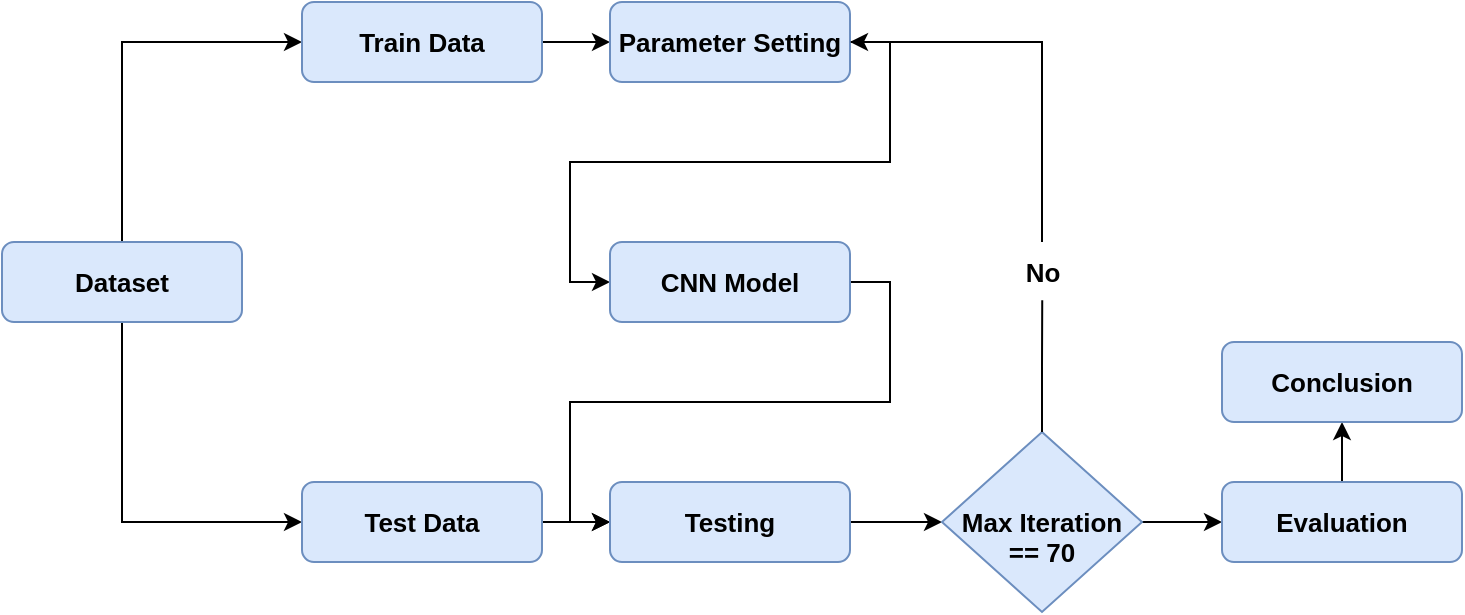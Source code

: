 <mxfile version="20.8.20" type="device"><diagram id="C5RBs43oDa-KdzZeNtuy" name="Page-1"><mxGraphModel dx="836" dy="453" grid="1" gridSize="10" guides="1" tooltips="1" connect="1" arrows="1" fold="1" page="1" pageScale="1" pageWidth="827" pageHeight="1169" math="0" shadow="0"><root><mxCell id="WIyWlLk6GJQsqaUBKTNV-0"/><mxCell id="WIyWlLk6GJQsqaUBKTNV-1" parent="WIyWlLk6GJQsqaUBKTNV-0"/><mxCell id="gFcHW7nini96HJXqUnqt-4" style="edgeStyle=orthogonalEdgeStyle;rounded=0;orthogonalLoop=1;jettySize=auto;html=1;exitX=0.5;exitY=0;exitDx=0;exitDy=0;entryX=0;entryY=0.5;entryDx=0;entryDy=0;" edge="1" parent="WIyWlLk6GJQsqaUBKTNV-1" source="WIyWlLk6GJQsqaUBKTNV-3" target="gFcHW7nini96HJXqUnqt-1"><mxGeometry relative="1" as="geometry"/></mxCell><mxCell id="gFcHW7nini96HJXqUnqt-5" style="edgeStyle=orthogonalEdgeStyle;rounded=0;orthogonalLoop=1;jettySize=auto;html=1;exitX=0.5;exitY=1;exitDx=0;exitDy=0;entryX=0;entryY=0.5;entryDx=0;entryDy=0;" edge="1" parent="WIyWlLk6GJQsqaUBKTNV-1" source="WIyWlLk6GJQsqaUBKTNV-3" target="gFcHW7nini96HJXqUnqt-3"><mxGeometry relative="1" as="geometry"/></mxCell><mxCell id="WIyWlLk6GJQsqaUBKTNV-3" value="&lt;b&gt;&lt;font style=&quot;font-size: 13px;&quot;&gt;Dataset&lt;/font&gt;&lt;/b&gt;" style="rounded=1;whiteSpace=wrap;html=1;fontSize=12;glass=0;strokeWidth=1;shadow=0;fillColor=#dae8fc;strokeColor=#6c8ebf;" parent="WIyWlLk6GJQsqaUBKTNV-1" vertex="1"><mxGeometry x="50" y="240" width="120" height="40" as="geometry"/></mxCell><mxCell id="gFcHW7nini96HJXqUnqt-11" style="edgeStyle=orthogonalEdgeStyle;rounded=0;orthogonalLoop=1;jettySize=auto;html=1;exitX=1;exitY=0.5;exitDx=0;exitDy=0;entryX=0;entryY=0.5;entryDx=0;entryDy=0;" edge="1" parent="WIyWlLk6GJQsqaUBKTNV-1" source="gFcHW7nini96HJXqUnqt-1" target="gFcHW7nini96HJXqUnqt-8"><mxGeometry relative="1" as="geometry"/></mxCell><mxCell id="gFcHW7nini96HJXqUnqt-1" value="&lt;b&gt;&lt;font style=&quot;font-size: 13px;&quot;&gt;Train Data&lt;/font&gt;&lt;/b&gt;" style="rounded=1;whiteSpace=wrap;html=1;fontSize=12;glass=0;strokeWidth=1;shadow=0;fillColor=#dae8fc;strokeColor=#6c8ebf;" vertex="1" parent="WIyWlLk6GJQsqaUBKTNV-1"><mxGeometry x="200" y="120" width="120" height="40" as="geometry"/></mxCell><mxCell id="gFcHW7nini96HJXqUnqt-14" style="edgeStyle=orthogonalEdgeStyle;rounded=0;orthogonalLoop=1;jettySize=auto;html=1;exitX=1;exitY=0.5;exitDx=0;exitDy=0;entryX=0;entryY=0.5;entryDx=0;entryDy=0;" edge="1" parent="WIyWlLk6GJQsqaUBKTNV-1" source="gFcHW7nini96HJXqUnqt-3" target="gFcHW7nini96HJXqUnqt-10"><mxGeometry relative="1" as="geometry"/></mxCell><mxCell id="gFcHW7nini96HJXqUnqt-3" value="&lt;b&gt;&lt;font style=&quot;font-size: 13px;&quot;&gt;Test Data&lt;/font&gt;&lt;/b&gt;" style="rounded=1;whiteSpace=wrap;html=1;fontSize=12;glass=0;strokeWidth=1;shadow=0;fillColor=#dae8fc;strokeColor=#6c8ebf;" vertex="1" parent="WIyWlLk6GJQsqaUBKTNV-1"><mxGeometry x="200" y="360" width="120" height="40" as="geometry"/></mxCell><mxCell id="gFcHW7nini96HJXqUnqt-12" style="edgeStyle=orthogonalEdgeStyle;rounded=0;orthogonalLoop=1;jettySize=auto;html=1;exitX=1;exitY=0.5;exitDx=0;exitDy=0;entryX=0;entryY=0.5;entryDx=0;entryDy=0;" edge="1" parent="WIyWlLk6GJQsqaUBKTNV-1" source="gFcHW7nini96HJXqUnqt-8" target="gFcHW7nini96HJXqUnqt-9"><mxGeometry relative="1" as="geometry"/></mxCell><mxCell id="gFcHW7nini96HJXqUnqt-8" value="&lt;font size=&quot;1&quot; style=&quot;&quot;&gt;&lt;b style=&quot;font-size: 13px;&quot;&gt;Parameter Setting&lt;/b&gt;&lt;/font&gt;" style="rounded=1;whiteSpace=wrap;html=1;fontSize=12;glass=0;strokeWidth=1;shadow=0;fillColor=#dae8fc;strokeColor=#6c8ebf;" vertex="1" parent="WIyWlLk6GJQsqaUBKTNV-1"><mxGeometry x="354" y="120" width="120" height="40" as="geometry"/></mxCell><mxCell id="gFcHW7nini96HJXqUnqt-13" style="edgeStyle=orthogonalEdgeStyle;rounded=0;orthogonalLoop=1;jettySize=auto;html=1;exitX=1;exitY=0.5;exitDx=0;exitDy=0;entryX=0;entryY=0.5;entryDx=0;entryDy=0;" edge="1" parent="WIyWlLk6GJQsqaUBKTNV-1" source="gFcHW7nini96HJXqUnqt-9" target="gFcHW7nini96HJXqUnqt-10"><mxGeometry relative="1" as="geometry"/></mxCell><mxCell id="gFcHW7nini96HJXqUnqt-9" value="&lt;font style=&quot;font-size: 13px;&quot;&gt;&lt;b&gt;CNN Model&lt;/b&gt;&lt;/font&gt;" style="rounded=1;whiteSpace=wrap;html=1;fontSize=12;glass=0;strokeWidth=1;shadow=0;fillColor=#dae8fc;strokeColor=#6c8ebf;" vertex="1" parent="WIyWlLk6GJQsqaUBKTNV-1"><mxGeometry x="354" y="240" width="120" height="40" as="geometry"/></mxCell><mxCell id="gFcHW7nini96HJXqUnqt-19" style="edgeStyle=orthogonalEdgeStyle;rounded=0;orthogonalLoop=1;jettySize=auto;html=1;exitX=1;exitY=0.5;exitDx=0;exitDy=0;entryX=0;entryY=0.5;entryDx=0;entryDy=0;" edge="1" parent="WIyWlLk6GJQsqaUBKTNV-1" source="gFcHW7nini96HJXqUnqt-10" target="gFcHW7nini96HJXqUnqt-16"><mxGeometry relative="1" as="geometry"/></mxCell><mxCell id="gFcHW7nini96HJXqUnqt-10" value="&lt;b&gt;&lt;font style=&quot;font-size: 13px;&quot;&gt;Testing&lt;/font&gt;&lt;/b&gt;" style="rounded=1;whiteSpace=wrap;html=1;fontSize=12;glass=0;strokeWidth=1;shadow=0;fillColor=#dae8fc;strokeColor=#6c8ebf;" vertex="1" parent="WIyWlLk6GJQsqaUBKTNV-1"><mxGeometry x="354" y="360" width="120" height="40" as="geometry"/></mxCell><mxCell id="gFcHW7nini96HJXqUnqt-20" style="edgeStyle=orthogonalEdgeStyle;rounded=0;orthogonalLoop=1;jettySize=auto;html=1;exitX=0.5;exitY=0;exitDx=0;exitDy=0;entryX=1;entryY=0.5;entryDx=0;entryDy=0;startArrow=none;" edge="1" parent="WIyWlLk6GJQsqaUBKTNV-1" source="gFcHW7nini96HJXqUnqt-21" target="gFcHW7nini96HJXqUnqt-8"><mxGeometry relative="1" as="geometry"/></mxCell><mxCell id="gFcHW7nini96HJXqUnqt-24" style="edgeStyle=orthogonalEdgeStyle;rounded=0;orthogonalLoop=1;jettySize=auto;html=1;exitX=1;exitY=0.5;exitDx=0;exitDy=0;entryX=0;entryY=0.5;entryDx=0;entryDy=0;" edge="1" parent="WIyWlLk6GJQsqaUBKTNV-1" source="gFcHW7nini96HJXqUnqt-16" target="gFcHW7nini96HJXqUnqt-22"><mxGeometry relative="1" as="geometry"/></mxCell><mxCell id="gFcHW7nini96HJXqUnqt-16" value="&lt;b&gt;&lt;font style=&quot;font-size: 13px;&quot;&gt;&lt;br&gt;Max Iteration == 70&lt;/font&gt;&lt;/b&gt;" style="rhombus;whiteSpace=wrap;html=1;fillColor=#dae8fc;strokeColor=#6c8ebf;" vertex="1" parent="WIyWlLk6GJQsqaUBKTNV-1"><mxGeometry x="520" y="335" width="100" height="90" as="geometry"/></mxCell><mxCell id="gFcHW7nini96HJXqUnqt-25" style="edgeStyle=orthogonalEdgeStyle;rounded=0;orthogonalLoop=1;jettySize=auto;html=1;exitX=0.5;exitY=0;exitDx=0;exitDy=0;entryX=0.5;entryY=1;entryDx=0;entryDy=0;" edge="1" parent="WIyWlLk6GJQsqaUBKTNV-1" source="gFcHW7nini96HJXqUnqt-22" target="gFcHW7nini96HJXqUnqt-23"><mxGeometry relative="1" as="geometry"/></mxCell><mxCell id="gFcHW7nini96HJXqUnqt-22" value="&lt;b&gt;&lt;font style=&quot;font-size: 13px;&quot;&gt;Evaluation&lt;/font&gt;&lt;/b&gt;" style="rounded=1;whiteSpace=wrap;html=1;fontSize=12;glass=0;strokeWidth=1;shadow=0;fillColor=#dae8fc;strokeColor=#6c8ebf;" vertex="1" parent="WIyWlLk6GJQsqaUBKTNV-1"><mxGeometry x="660" y="360" width="120" height="40" as="geometry"/></mxCell><mxCell id="gFcHW7nini96HJXqUnqt-23" value="&lt;b&gt;&lt;font style=&quot;font-size: 13px;&quot;&gt;Conclusion&lt;/font&gt;&lt;/b&gt;" style="rounded=1;whiteSpace=wrap;html=1;fontSize=12;glass=0;strokeWidth=1;shadow=0;fillColor=#dae8fc;strokeColor=#6c8ebf;" vertex="1" parent="WIyWlLk6GJQsqaUBKTNV-1"><mxGeometry x="660" y="290" width="120" height="40" as="geometry"/></mxCell><mxCell id="gFcHW7nini96HJXqUnqt-26" value="" style="edgeStyle=orthogonalEdgeStyle;rounded=0;orthogonalLoop=1;jettySize=auto;html=1;exitX=0.5;exitY=0;exitDx=0;exitDy=0;endArrow=none;entryX=0.503;entryY=0.97;entryDx=0;entryDy=0;entryPerimeter=0;" edge="1" parent="WIyWlLk6GJQsqaUBKTNV-1" source="gFcHW7nini96HJXqUnqt-16" target="gFcHW7nini96HJXqUnqt-21"><mxGeometry relative="1" as="geometry"><mxPoint x="570" y="335" as="sourcePoint"/><mxPoint x="570" y="310" as="targetPoint"/></mxGeometry></mxCell><mxCell id="gFcHW7nini96HJXqUnqt-21" value="&lt;font style=&quot;font-size: 13px;&quot;&gt;&lt;b&gt;No&lt;/b&gt;&lt;/font&gt;" style="text;html=1;align=center;verticalAlign=middle;resizable=0;points=[];autosize=1;strokeColor=none;fillColor=none;" vertex="1" parent="WIyWlLk6GJQsqaUBKTNV-1"><mxGeometry x="550" y="240" width="40" height="30" as="geometry"/></mxCell></root></mxGraphModel></diagram></mxfile>
